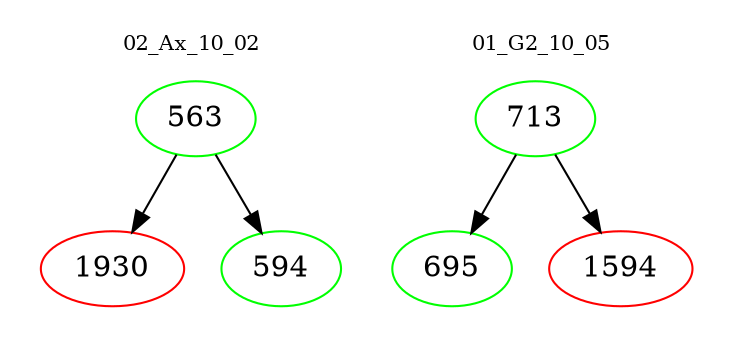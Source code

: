 digraph{
subgraph cluster_0 {
color = white
label = "02_Ax_10_02";
fontsize=10;
T0_563 [label="563", color="green"]
T0_563 -> T0_1930 [color="black"]
T0_1930 [label="1930", color="red"]
T0_563 -> T0_594 [color="black"]
T0_594 [label="594", color="green"]
}
subgraph cluster_1 {
color = white
label = "01_G2_10_05";
fontsize=10;
T1_713 [label="713", color="green"]
T1_713 -> T1_695 [color="black"]
T1_695 [label="695", color="green"]
T1_713 -> T1_1594 [color="black"]
T1_1594 [label="1594", color="red"]
}
}
